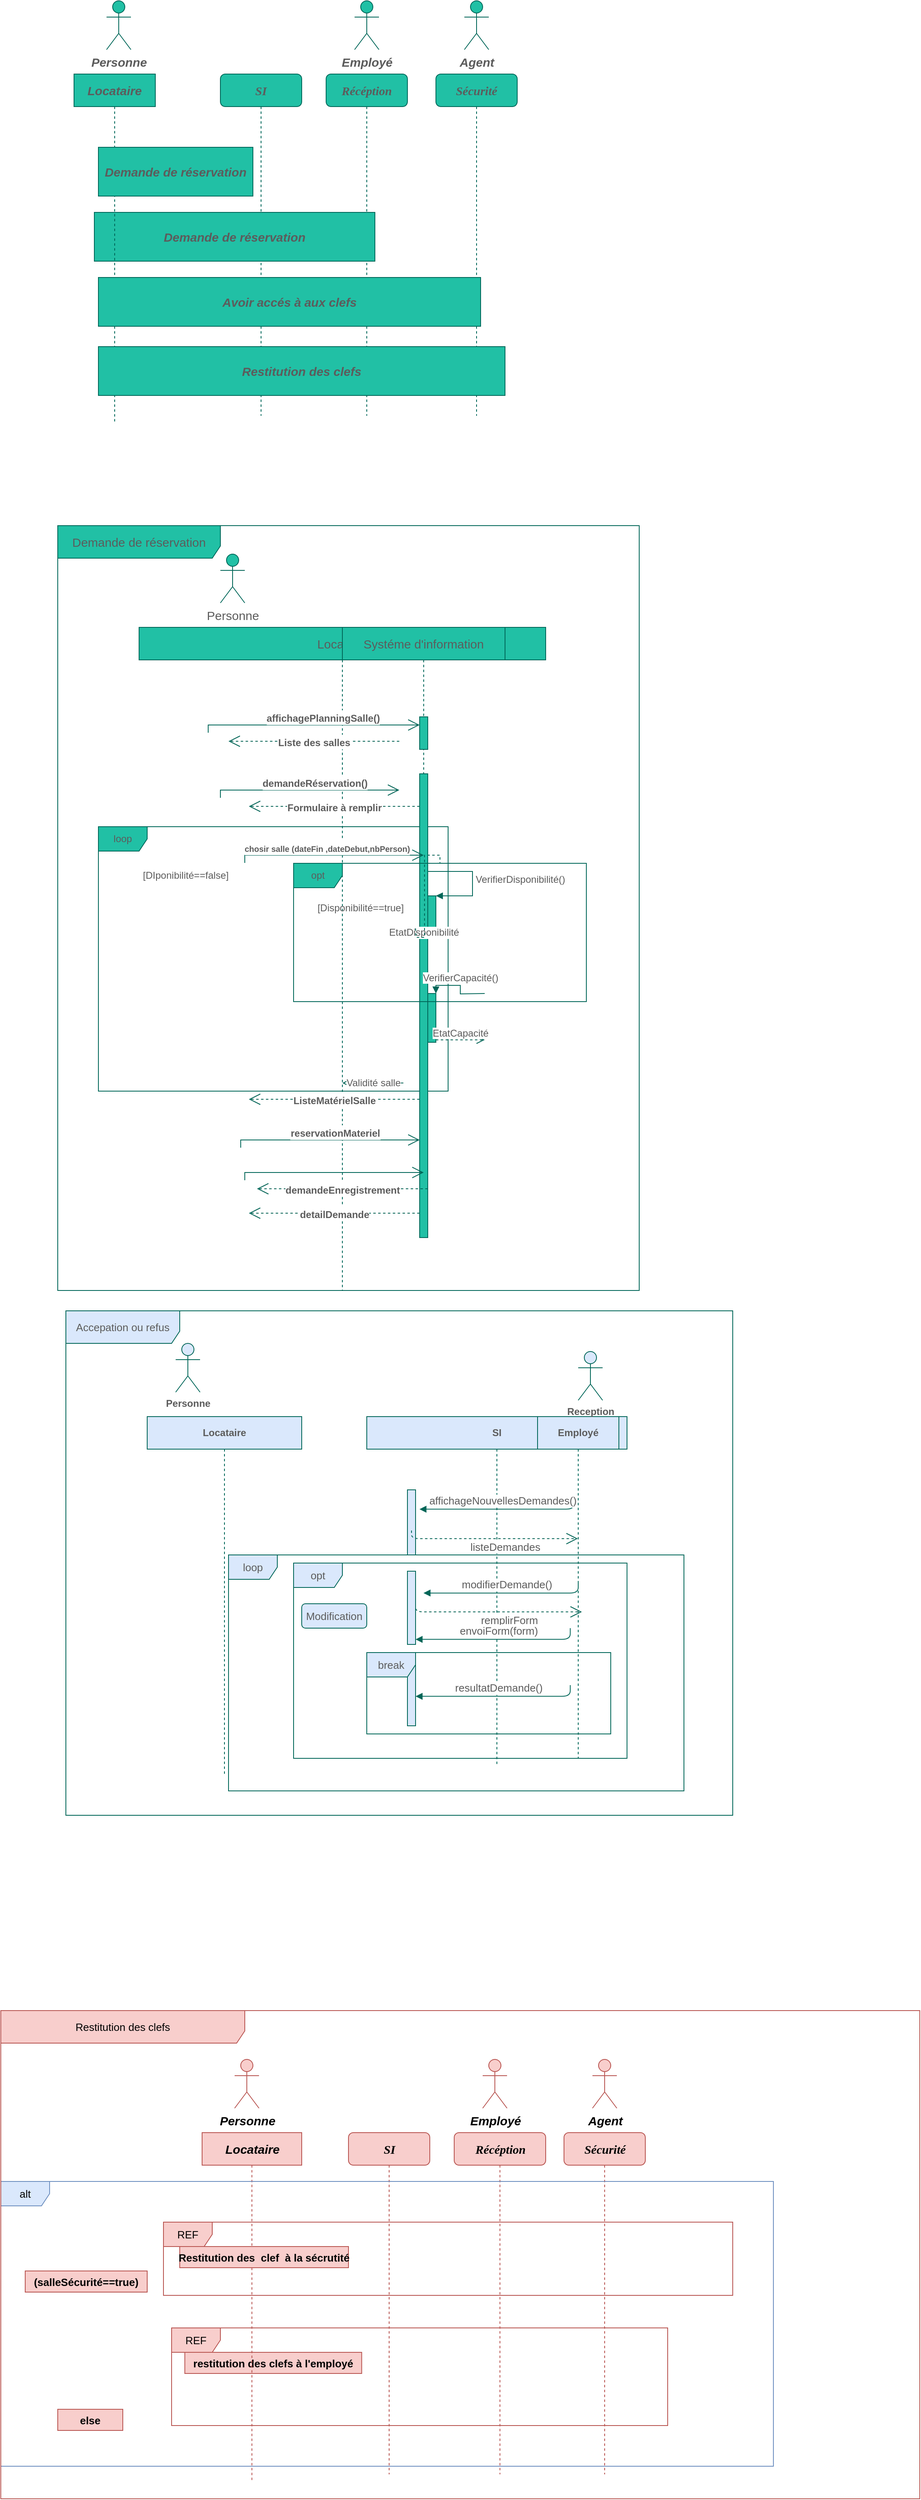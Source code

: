 <mxfile version="15.4.1" type="github">
  <diagram name="Page-1" id="13e1069c-82ec-6db2-03f1-153e76fe0fe0">
    <mxGraphModel dx="1210" dy="647" grid="1" gridSize="10" guides="1" tooltips="1" connect="1" arrows="1" fold="1" page="1" pageScale="1" pageWidth="1100" pageHeight="850" math="0" shadow="0">
      <root>
        <mxCell id="0" />
        <mxCell id="1" parent="0" />
        <mxCell id="7baba1c4bc27f4b0-2" value="SI" style="shape=umlLifeline;perimeter=lifelinePerimeter;whiteSpace=wrap;html=1;container=1;collapsible=0;recursiveResize=0;outlineConnect=0;rounded=1;shadow=0;comic=0;labelBackgroundColor=none;strokeWidth=1;fontFamily=Verdana;fontSize=15;align=center;fontStyle=3;fillColor=#21C0A5;strokeColor=#006658;fontColor=#5C5C5C;" parent="1" vertex="1">
          <mxGeometry x="270" y="90" width="100" height="420" as="geometry" />
        </mxCell>
        <mxCell id="7baba1c4bc27f4b0-3" value="Récéption" style="shape=umlLifeline;perimeter=lifelinePerimeter;whiteSpace=wrap;html=1;container=1;collapsible=0;recursiveResize=0;outlineConnect=0;rounded=1;shadow=0;comic=0;labelBackgroundColor=none;strokeWidth=1;fontFamily=Verdana;fontSize=15;align=center;fontStyle=3;fillColor=#21C0A5;strokeColor=#006658;fontColor=#5C5C5C;" parent="1" vertex="1">
          <mxGeometry x="400" y="90" width="100" height="420" as="geometry" />
        </mxCell>
        <mxCell id="7baba1c4bc27f4b0-4" value="Sécurité" style="shape=umlLifeline;perimeter=lifelinePerimeter;whiteSpace=wrap;html=1;container=1;collapsible=0;recursiveResize=0;outlineConnect=0;rounded=1;shadow=0;comic=0;labelBackgroundColor=none;strokeWidth=1;fontFamily=Verdana;fontSize=15;align=center;fontStyle=3;fillColor=#21C0A5;strokeColor=#006658;fontColor=#5C5C5C;" parent="1" vertex="1">
          <mxGeometry x="535" y="90" width="100" height="420" as="geometry" />
        </mxCell>
        <mxCell id="fXLn4IomJknicRwUJ-cM-1" value="Personne" style="shape=umlActor;verticalLabelPosition=bottom;verticalAlign=top;html=1;outlineConnect=0;fontSize=15;fontStyle=3;fillColor=#21C0A5;strokeColor=#006658;fontColor=#5C5C5C;" vertex="1" parent="1">
          <mxGeometry x="130" width="30" height="60" as="geometry" />
        </mxCell>
        <mxCell id="fXLn4IomJknicRwUJ-cM-2" value="Employé" style="shape=umlActor;verticalLabelPosition=bottom;verticalAlign=top;html=1;outlineConnect=0;fontSize=15;fontStyle=3;fillColor=#21C0A5;strokeColor=#006658;fontColor=#5C5C5C;" vertex="1" parent="1">
          <mxGeometry x="435" width="30" height="60" as="geometry" />
        </mxCell>
        <mxCell id="fXLn4IomJknicRwUJ-cM-3" value="Agent" style="shape=umlActor;verticalLabelPosition=bottom;verticalAlign=top;html=1;outlineConnect=0;fontSize=15;fontStyle=3;fillColor=#21C0A5;strokeColor=#006658;fontColor=#5C5C5C;" vertex="1" parent="1">
          <mxGeometry x="570" width="30" height="60" as="geometry" />
        </mxCell>
        <mxCell id="fXLn4IomJknicRwUJ-cM-9" value="Demande de réservation" style="rounded=0;whiteSpace=wrap;html=1;fontSize=15;fontStyle=3;fillColor=#21C0A5;strokeColor=#006658;fontColor=#5C5C5C;" vertex="1" parent="1">
          <mxGeometry x="115" y="260" width="345" height="60" as="geometry" />
        </mxCell>
        <mxCell id="fXLn4IomJknicRwUJ-cM-12" value="Locataire" style="shape=umlLifeline;perimeter=lifelinePerimeter;whiteSpace=wrap;html=1;container=1;collapsible=0;recursiveResize=0;outlineConnect=0;fontSize=15;fontStyle=3;fillColor=#21C0A5;strokeColor=#006658;fontColor=#5C5C5C;" vertex="1" parent="1">
          <mxGeometry x="90" y="90" width="100" height="430" as="geometry" />
        </mxCell>
        <mxCell id="SfOxnq9FErEjBgEwbFv1-1" value="Avoir accés à aux clefs" style="rounded=0;whiteSpace=wrap;html=1;fontSize=15;fontStyle=3;fillColor=#21C0A5;strokeColor=#006658;fontColor=#5C5C5C;" vertex="1" parent="1">
          <mxGeometry x="120" y="340" width="470" height="60" as="geometry" />
        </mxCell>
        <mxCell id="SfOxnq9FErEjBgEwbFv1-2" value="Restitution des clefs" style="rounded=0;whiteSpace=wrap;html=1;fontSize=15;fontStyle=3;fillColor=#21C0A5;strokeColor=#006658;fontColor=#5C5C5C;" vertex="1" parent="1">
          <mxGeometry x="120" y="425" width="500" height="60" as="geometry" />
        </mxCell>
        <mxCell id="fXLn4IomJknicRwUJ-cM-5" value="Demande de réservation" style="rounded=0;whiteSpace=wrap;html=1;fontSize=15;fontStyle=3;fillColor=#21C0A5;strokeColor=#006658;fontColor=#5C5C5C;" vertex="1" parent="1">
          <mxGeometry x="120" y="180" width="190" height="60" as="geometry" />
        </mxCell>
        <mxCell id="SfOxnq9FErEjBgEwbFv1-8" value="Locataire" style="shape=umlLifeline;perimeter=lifelinePerimeter;whiteSpace=wrap;html=1;container=1;collapsible=0;recursiveResize=0;outlineConnect=0;fontSize=15;fillColor=#21C0A5;strokeColor=#006658;fontColor=#5C5C5C;" vertex="1" parent="1">
          <mxGeometry x="170" y="770" width="500" height="815" as="geometry" />
        </mxCell>
        <mxCell id="SfOxnq9FErEjBgEwbFv1-20" value="" style="endArrow=open;endFill=1;endSize=12;html=1;rounded=0;fontSize=15;edgeStyle=orthogonalEdgeStyle;strokeColor=#006658;fontColor=#5C5C5C;" edge="1" parent="SfOxnq9FErEjBgEwbFv1-8" target="SfOxnq9FErEjBgEwbFv1-13">
          <mxGeometry width="160" relative="1" as="geometry">
            <mxPoint x="85" y="129.5" as="sourcePoint" />
            <mxPoint x="245" y="129.5" as="targetPoint" />
            <Array as="points">
              <mxPoint x="85" y="120" />
            </Array>
          </mxGeometry>
        </mxCell>
        <mxCell id="SfOxnq9FErEjBgEwbFv1-23" value="&lt;font size=&quot;1&quot;&gt;&lt;b style=&quot;font-size: 12px&quot;&gt;affichagePlanningSalle()&lt;/b&gt;&lt;/font&gt;" style="edgeLabel;html=1;align=center;verticalAlign=middle;resizable=0;points=[];fontSize=15;fontColor=#5C5C5C;" vertex="1" connectable="0" parent="SfOxnq9FErEjBgEwbFv1-20">
          <mxGeometry x="0.257" y="-2" relative="1" as="geometry">
            <mxPoint x="-19" y="-12" as="offset" />
          </mxGeometry>
        </mxCell>
        <mxCell id="SfOxnq9FErEjBgEwbFv1-64" value="loop" style="shape=umlFrame;whiteSpace=wrap;html=1;fontSize=12;fillColor=#21C0A5;strokeColor=#006658;fontColor=#5C5C5C;" vertex="1" parent="SfOxnq9FErEjBgEwbFv1-8">
          <mxGeometry x="-50" y="245" width="430" height="325" as="geometry" />
        </mxCell>
        <mxCell id="SfOxnq9FErEjBgEwbFv1-63" value="[DIponibilité==false]" style="text;html=1;strokeColor=none;fillColor=none;align=center;verticalAlign=middle;whiteSpace=wrap;rounded=0;fontSize=12;fontColor=#5C5C5C;" vertex="1" parent="SfOxnq9FErEjBgEwbFv1-8">
          <mxGeometry y="290" width="115" height="30" as="geometry" />
        </mxCell>
        <mxCell id="SfOxnq9FErEjBgEwbFv1-10" value="Demande de réservation" style="shape=umlFrame;whiteSpace=wrap;html=1;fontSize=15;width=200;height=40;fillColor=#21C0A5;strokeColor=#006658;fontColor=#5C5C5C;" vertex="1" parent="SfOxnq9FErEjBgEwbFv1-8">
          <mxGeometry x="-100" y="-125" width="715" height="940" as="geometry" />
        </mxCell>
        <mxCell id="SfOxnq9FErEjBgEwbFv1-9" value="Personne" style="shape=umlActor;verticalLabelPosition=bottom;verticalAlign=top;html=1;fontSize=15;fillColor=#21C0A5;strokeColor=#006658;fontColor=#5C5C5C;" vertex="1" parent="1">
          <mxGeometry x="270" y="680" width="30" height="60" as="geometry" />
        </mxCell>
        <mxCell id="SfOxnq9FErEjBgEwbFv1-12" value="Systéme d&#39;information" style="shape=umlLifeline;perimeter=lifelinePerimeter;whiteSpace=wrap;html=1;container=1;collapsible=0;recursiveResize=0;outlineConnect=0;fontSize=15;fillColor=#21C0A5;strokeColor=#006658;fontColor=#5C5C5C;" vertex="1" parent="1">
          <mxGeometry x="420" y="770" width="200" height="750" as="geometry" />
        </mxCell>
        <mxCell id="SfOxnq9FErEjBgEwbFv1-13" value="" style="html=1;points=[];perimeter=orthogonalPerimeter;fontSize=15;fillColor=#21C0A5;strokeColor=#006658;fontColor=#5C5C5C;" vertex="1" parent="SfOxnq9FErEjBgEwbFv1-12">
          <mxGeometry x="95" y="110" width="10" height="40" as="geometry" />
        </mxCell>
        <mxCell id="SfOxnq9FErEjBgEwbFv1-15" value="" style="html=1;points=[];perimeter=orthogonalPerimeter;fontSize=15;fillColor=#21C0A5;strokeColor=#006658;fontColor=#5C5C5C;" vertex="1" parent="SfOxnq9FErEjBgEwbFv1-12">
          <mxGeometry x="95" y="180" width="10" height="570" as="geometry" />
        </mxCell>
        <mxCell id="SfOxnq9FErEjBgEwbFv1-27" value="&lt;span style=&quot;font-size: 12px&quot;&gt;&lt;b&gt;Formulaire à remplir&lt;/b&gt;&lt;/span&gt;" style="endArrow=open;endSize=12;dashed=1;html=1;rounded=0;fontSize=15;edgeStyle=orthogonalEdgeStyle;strokeColor=#006658;fontColor=#5C5C5C;" edge="1" parent="SfOxnq9FErEjBgEwbFv1-12">
          <mxGeometry width="160" relative="1" as="geometry">
            <mxPoint x="95" y="220" as="sourcePoint" />
            <mxPoint x="-115" y="220" as="targetPoint" />
            <Array as="points">
              <mxPoint x="-115" y="220" />
            </Array>
          </mxGeometry>
        </mxCell>
        <mxCell id="SfOxnq9FErEjBgEwbFv1-28" value="" style="endArrow=open;endFill=1;endSize=12;html=1;rounded=0;fontSize=15;edgeStyle=orthogonalEdgeStyle;strokeColor=#006658;fontColor=#5C5C5C;" edge="1" parent="SfOxnq9FErEjBgEwbFv1-12">
          <mxGeometry width="160" relative="1" as="geometry">
            <mxPoint x="-120" y="289.5" as="sourcePoint" />
            <mxPoint x="100" y="280" as="targetPoint" />
            <Array as="points">
              <mxPoint x="-120" y="280" />
            </Array>
          </mxGeometry>
        </mxCell>
        <mxCell id="SfOxnq9FErEjBgEwbFv1-29" value="&lt;b&gt;&lt;font style=&quot;font-size: 10px&quot;&gt;chosir salle (dateFin ,dateDebut,nbPerson)&lt;/font&gt;&lt;/b&gt;" style="edgeLabel;html=1;align=center;verticalAlign=middle;resizable=0;points=[];fontSize=15;fontColor=#5C5C5C;" vertex="1" connectable="0" parent="SfOxnq9FErEjBgEwbFv1-28">
          <mxGeometry x="0.257" y="-2" relative="1" as="geometry">
            <mxPoint x="-34" y="-12" as="offset" />
          </mxGeometry>
        </mxCell>
        <mxCell id="SfOxnq9FErEjBgEwbFv1-30" value="" style="html=1;points=[];perimeter=orthogonalPerimeter;fontSize=10;fillColor=#21C0A5;strokeColor=#006658;fontColor=#5C5C5C;" vertex="1" parent="SfOxnq9FErEjBgEwbFv1-12">
          <mxGeometry x="105" y="330" width="10" height="40" as="geometry" />
        </mxCell>
        <mxCell id="SfOxnq9FErEjBgEwbFv1-31" value="&lt;font style=&quot;font-size: 12px&quot;&gt;VerifierDisponibilité()&lt;/font&gt;" style="edgeStyle=orthogonalEdgeStyle;html=1;align=left;spacingLeft=2;endArrow=block;rounded=0;entryX=1;entryY=0;fontSize=10;strokeColor=#006658;fontColor=#5C5C5C;" edge="1" target="SfOxnq9FErEjBgEwbFv1-30" parent="SfOxnq9FErEjBgEwbFv1-12" source="SfOxnq9FErEjBgEwbFv1-15">
          <mxGeometry relative="1" as="geometry">
            <mxPoint x="130" y="300" as="sourcePoint" />
            <Array as="points">
              <mxPoint x="160" y="300" />
              <mxPoint x="160" y="330" />
            </Array>
          </mxGeometry>
        </mxCell>
        <mxCell id="SfOxnq9FErEjBgEwbFv1-42" value="" style="html=1;points=[];perimeter=orthogonalPerimeter;fontSize=12;fillColor=#21C0A5;strokeColor=#006658;fontColor=#5C5C5C;" vertex="1" parent="SfOxnq9FErEjBgEwbFv1-12">
          <mxGeometry x="105" y="450" width="10" height="60" as="geometry" />
        </mxCell>
        <mxCell id="SfOxnq9FErEjBgEwbFv1-43" value="VerifierCapacité()" style="html=1;verticalAlign=bottom;endArrow=block;entryX=1;entryY=0;rounded=0;fontSize=12;edgeStyle=orthogonalEdgeStyle;strokeColor=#006658;fontColor=#5C5C5C;" edge="1" target="SfOxnq9FErEjBgEwbFv1-42" parent="SfOxnq9FErEjBgEwbFv1-12">
          <mxGeometry relative="1" as="geometry">
            <mxPoint x="175" y="450" as="sourcePoint" />
          </mxGeometry>
        </mxCell>
        <mxCell id="SfOxnq9FErEjBgEwbFv1-44" value="EtatCapacité" style="html=1;verticalAlign=bottom;endArrow=open;dashed=1;endSize=8;exitX=1;exitY=0.95;rounded=0;fontSize=12;edgeStyle=orthogonalEdgeStyle;strokeColor=#006658;fontColor=#5C5C5C;" edge="1" source="SfOxnq9FErEjBgEwbFv1-42" parent="SfOxnq9FErEjBgEwbFv1-12">
          <mxGeometry relative="1" as="geometry">
            <mxPoint x="175" y="507" as="targetPoint" />
          </mxGeometry>
        </mxCell>
        <mxCell id="SfOxnq9FErEjBgEwbFv1-48" value="&lt;span style=&quot;font-size: 12px&quot;&gt;&lt;b&gt;ListeMatérielSalle&lt;/b&gt;&lt;/span&gt;" style="endArrow=open;endSize=12;dashed=1;html=1;rounded=0;fontSize=15;edgeStyle=orthogonalEdgeStyle;strokeColor=#006658;fontColor=#5C5C5C;" edge="1" parent="SfOxnq9FErEjBgEwbFv1-12">
          <mxGeometry width="160" relative="1" as="geometry">
            <mxPoint x="95" y="580" as="sourcePoint" />
            <mxPoint x="-115" y="580" as="targetPoint" />
            <Array as="points">
              <mxPoint x="-115" y="580" />
            </Array>
          </mxGeometry>
        </mxCell>
        <mxCell id="SfOxnq9FErEjBgEwbFv1-50" value="" style="endArrow=open;endFill=1;endSize=12;html=1;rounded=0;fontSize=15;edgeStyle=orthogonalEdgeStyle;strokeColor=#006658;fontColor=#5C5C5C;" edge="1" parent="SfOxnq9FErEjBgEwbFv1-12">
          <mxGeometry width="160" relative="1" as="geometry">
            <mxPoint x="-125" y="639.5" as="sourcePoint" />
            <mxPoint x="95" y="630" as="targetPoint" />
            <Array as="points">
              <mxPoint x="-125" y="630" />
            </Array>
          </mxGeometry>
        </mxCell>
        <mxCell id="SfOxnq9FErEjBgEwbFv1-51" value="&lt;span style=&quot;font-size: 12px&quot;&gt;&lt;b&gt;reservationMateriel&lt;/b&gt;&lt;/span&gt;" style="edgeLabel;html=1;align=center;verticalAlign=middle;resizable=0;points=[];fontSize=15;fontColor=#5C5C5C;" vertex="1" connectable="0" parent="SfOxnq9FErEjBgEwbFv1-50">
          <mxGeometry x="0.257" y="-2" relative="1" as="geometry">
            <mxPoint x="-19" y="-12" as="offset" />
          </mxGeometry>
        </mxCell>
        <mxCell id="SfOxnq9FErEjBgEwbFv1-55" value="" style="endArrow=open;endFill=1;endSize=12;html=1;rounded=0;fontSize=15;edgeStyle=orthogonalEdgeStyle;strokeColor=#006658;fontColor=#5C5C5C;" edge="1" parent="SfOxnq9FErEjBgEwbFv1-12">
          <mxGeometry width="160" relative="1" as="geometry">
            <mxPoint x="-120" y="679.5" as="sourcePoint" />
            <mxPoint x="100" y="670" as="targetPoint" />
            <Array as="points">
              <mxPoint x="-120" y="670" />
            </Array>
          </mxGeometry>
        </mxCell>
        <mxCell id="SfOxnq9FErEjBgEwbFv1-58" value="&lt;span style=&quot;font-size: 12px&quot;&gt;&lt;b&gt;demandeEnregistrement&lt;/b&gt;&lt;/span&gt;" style="endArrow=open;endSize=12;dashed=1;html=1;rounded=0;fontSize=15;edgeStyle=orthogonalEdgeStyle;strokeColor=#006658;fontColor=#5C5C5C;" edge="1" parent="SfOxnq9FErEjBgEwbFv1-12">
          <mxGeometry width="160" relative="1" as="geometry">
            <mxPoint x="105" y="690" as="sourcePoint" />
            <mxPoint x="-105" y="690" as="targetPoint" />
            <Array as="points">
              <mxPoint x="-105" y="690" />
            </Array>
          </mxGeometry>
        </mxCell>
        <mxCell id="SfOxnq9FErEjBgEwbFv1-57" value="&lt;span style=&quot;font-size: 12px&quot;&gt;&lt;b&gt;detailDemande&lt;/b&gt;&lt;/span&gt;" style="endArrow=open;endSize=12;dashed=1;html=1;rounded=0;fontSize=15;edgeStyle=orthogonalEdgeStyle;strokeColor=#006658;fontColor=#5C5C5C;" edge="1" parent="SfOxnq9FErEjBgEwbFv1-12">
          <mxGeometry width="160" relative="1" as="geometry">
            <mxPoint x="95" y="720" as="sourcePoint" />
            <mxPoint x="-115" y="720" as="targetPoint" />
            <Array as="points">
              <mxPoint x="-115" y="720" />
            </Array>
          </mxGeometry>
        </mxCell>
        <mxCell id="SfOxnq9FErEjBgEwbFv1-22" value="&lt;font style=&quot;font-size: 12px&quot;&gt;&lt;b&gt;Liste des salles&lt;/b&gt;&lt;/font&gt;" style="endArrow=open;endSize=12;dashed=1;html=1;rounded=0;fontSize=15;edgeStyle=orthogonalEdgeStyle;strokeColor=#006658;fontColor=#5C5C5C;" edge="1" parent="1">
          <mxGeometry width="160" relative="1" as="geometry">
            <mxPoint x="490" y="910" as="sourcePoint" />
            <mxPoint x="280" y="910" as="targetPoint" />
            <Array as="points">
              <mxPoint x="280" y="910" />
            </Array>
          </mxGeometry>
        </mxCell>
        <mxCell id="SfOxnq9FErEjBgEwbFv1-25" value="" style="endArrow=open;endFill=1;endSize=12;html=1;rounded=0;fontSize=15;edgeStyle=orthogonalEdgeStyle;strokeColor=#006658;fontColor=#5C5C5C;" edge="1" parent="1">
          <mxGeometry width="160" relative="1" as="geometry">
            <mxPoint x="270" y="979.5" as="sourcePoint" />
            <mxPoint x="490" y="970" as="targetPoint" />
            <Array as="points">
              <mxPoint x="270" y="970" />
            </Array>
          </mxGeometry>
        </mxCell>
        <mxCell id="SfOxnq9FErEjBgEwbFv1-26" value="&lt;span style=&quot;font-size: 12px&quot;&gt;&lt;b&gt;demandeRéservation()&lt;/b&gt;&lt;/span&gt;" style="edgeLabel;html=1;align=center;verticalAlign=middle;resizable=0;points=[];fontSize=15;fontColor=#5C5C5C;" vertex="1" connectable="0" parent="SfOxnq9FErEjBgEwbFv1-25">
          <mxGeometry x="0.257" y="-2" relative="1" as="geometry">
            <mxPoint x="-19" y="-12" as="offset" />
          </mxGeometry>
        </mxCell>
        <mxCell id="SfOxnq9FErEjBgEwbFv1-35" value="EtatDisponibilité" style="endArrow=open;endSize=12;dashed=1;html=1;rounded=0;fontSize=12;edgeStyle=orthogonalEdgeStyle;startArrow=none;strokeColor=#006658;fontColor=#5C5C5C;" edge="1" parent="1" source="SfOxnq9FErEjBgEwbFv1-60" target="SfOxnq9FErEjBgEwbFv1-12">
          <mxGeometry width="160" relative="1" as="geometry">
            <mxPoint x="510" y="1140" as="sourcePoint" />
            <mxPoint x="513.52" y="1158.76" as="targetPoint" />
            <Array as="points">
              <mxPoint x="660" y="1140" />
              <mxPoint x="660" y="1160" />
            </Array>
          </mxGeometry>
        </mxCell>
        <mxCell id="SfOxnq9FErEjBgEwbFv1-47" value="Validité salle" style="endArrow=open;endSize=12;dashed=1;html=1;rounded=0;fontSize=12;edgeStyle=orthogonalEdgeStyle;strokeColor=#006658;fontColor=#5C5C5C;" edge="1" parent="1" target="SfOxnq9FErEjBgEwbFv1-8">
          <mxGeometry width="160" relative="1" as="geometry">
            <mxPoint x="495" y="1330" as="sourcePoint" />
            <mxPoint x="655" y="1330" as="targetPoint" />
            <Array as="points">
              <mxPoint x="430" y="1330" />
              <mxPoint x="430" y="1310" />
            </Array>
          </mxGeometry>
        </mxCell>
        <mxCell id="SfOxnq9FErEjBgEwbFv1-61" value="[Disponibilité==true]" style="text;html=1;strokeColor=none;fillColor=none;align=center;verticalAlign=middle;whiteSpace=wrap;rounded=0;fontSize=12;fontColor=#5C5C5C;" vertex="1" parent="1">
          <mxGeometry x="385" y="1100" width="115" height="30" as="geometry" />
        </mxCell>
        <mxCell id="SfOxnq9FErEjBgEwbFv1-60" value="opt" style="shape=umlFrame;whiteSpace=wrap;html=1;fontSize=12;fillColor=#21C0A5;strokeColor=#006658;fontColor=#5C5C5C;" vertex="1" parent="1">
          <mxGeometry x="360" y="1060" width="360" height="170" as="geometry" />
        </mxCell>
        <mxCell id="SfOxnq9FErEjBgEwbFv1-65" value="" style="endArrow=none;endSize=12;dashed=1;html=1;rounded=0;fontSize=12;edgeStyle=orthogonalEdgeStyle;strokeColor=#006658;fontColor=#5C5C5C;" edge="1" parent="1" target="SfOxnq9FErEjBgEwbFv1-60">
          <mxGeometry width="160" relative="1" as="geometry">
            <mxPoint x="510" y="1140" as="sourcePoint" />
            <mxPoint x="499.5" y="1160" as="targetPoint" />
            <Array as="points" />
          </mxGeometry>
        </mxCell>
        <mxCell id="SfOxnq9FErEjBgEwbFv1-80" value="SI" style="shape=umlLifeline;perimeter=lifelinePerimeter;whiteSpace=wrap;html=1;container=1;collapsible=0;recursiveResize=0;outlineConnect=0;fontSize=12;fontColor=#5C5C5C;fillColor=#DAE8FC;strokeColor=#006658;fontStyle=1" vertex="1" parent="1">
          <mxGeometry x="450" y="1740" width="320" height="430" as="geometry" />
        </mxCell>
        <mxCell id="SfOxnq9FErEjBgEwbFv1-99" value="" style="html=1;points=[];perimeter=orthogonalPerimeter;rounded=0;sketch=0;fontColor=#5C5C5C;strokeColor=#006658;fillColor=#DAE8FC;fontStyle=1" vertex="1" parent="SfOxnq9FErEjBgEwbFv1-80">
          <mxGeometry x="50" y="90" width="10" height="80" as="geometry" />
        </mxCell>
        <mxCell id="SfOxnq9FErEjBgEwbFv1-105" value="" style="html=1;points=[];perimeter=orthogonalPerimeter;rounded=0;sketch=0;fontColor=#5C5C5C;strokeColor=#006658;fillColor=#DAE8FC;fontStyle=1" vertex="1" parent="SfOxnq9FErEjBgEwbFv1-80">
          <mxGeometry x="50" y="190" width="10" height="90" as="geometry" />
        </mxCell>
        <mxCell id="SfOxnq9FErEjBgEwbFv1-123" value="opt" style="shape=umlFrame;whiteSpace=wrap;html=1;rounded=0;sketch=0;fontSize=13;fontColor=#5C5C5C;strokeColor=#006658;fillColor=#DAE8FC;" vertex="1" parent="SfOxnq9FErEjBgEwbFv1-80">
          <mxGeometry x="-90" y="180" width="410" height="240" as="geometry" />
        </mxCell>
        <mxCell id="SfOxnq9FErEjBgEwbFv1-124" value="Modification" style="rounded=1;whiteSpace=wrap;html=1;sketch=0;fontSize=13;fontColor=#5C5C5C;strokeColor=#006658;fillColor=#DAE8FC;" vertex="1" parent="SfOxnq9FErEjBgEwbFv1-80">
          <mxGeometry x="-80" y="230" width="80" height="30" as="geometry" />
        </mxCell>
        <mxCell id="SfOxnq9FErEjBgEwbFv1-81" value="Employé" style="shape=umlLifeline;perimeter=lifelinePerimeter;whiteSpace=wrap;html=1;container=1;collapsible=0;recursiveResize=0;outlineConnect=0;fontSize=12;fontColor=#5C5C5C;fillColor=#DAE8FC;strokeColor=#006658;fontStyle=1" vertex="1" parent="1">
          <mxGeometry x="660" y="1740" width="100" height="420" as="geometry" />
        </mxCell>
        <mxCell id="SfOxnq9FErEjBgEwbFv1-111" value="affichageNouvellesDemandes()" style="html=1;verticalAlign=bottom;endArrow=block;rounded=1;sketch=0;fontSize=13;fontColor=#5C5C5C;strokeColor=#006658;fillColor=#21C0A5;edgeStyle=orthogonalEdgeStyle;curved=0;entryX=1.477;entryY=0.297;entryDx=0;entryDy=0;entryPerimeter=0;" edge="1" parent="SfOxnq9FErEjBgEwbFv1-81" target="SfOxnq9FErEjBgEwbFv1-99">
          <mxGeometry width="80" relative="1" as="geometry">
            <mxPoint x="45" y="100" as="sourcePoint" />
            <mxPoint x="-155" y="110" as="targetPoint" />
            <Array as="points">
              <mxPoint x="45" y="114" />
            </Array>
          </mxGeometry>
        </mxCell>
        <mxCell id="SfOxnq9FErEjBgEwbFv1-82" value="Locataire" style="shape=umlLifeline;perimeter=lifelinePerimeter;whiteSpace=wrap;html=1;container=1;collapsible=0;recursiveResize=0;outlineConnect=0;fontSize=12;fontColor=#5C5C5C;fillColor=#DAE8FC;strokeColor=#006658;fontStyle=1" vertex="1" parent="1">
          <mxGeometry x="180" y="1740" width="190" height="440" as="geometry" />
        </mxCell>
        <mxCell id="SfOxnq9FErEjBgEwbFv1-83" value="Personne" style="shape=umlActor;verticalLabelPosition=bottom;verticalAlign=top;html=1;rounded=0;sketch=0;fontColor=#5C5C5C;strokeColor=#006658;fillColor=#DAE8FC;fontStyle=1" vertex="1" parent="1">
          <mxGeometry x="215" y="1650" width="30" height="60" as="geometry" />
        </mxCell>
        <mxCell id="SfOxnq9FErEjBgEwbFv1-97" value="Reception" style="shape=umlActor;verticalLabelPosition=bottom;verticalAlign=top;html=1;rounded=0;sketch=0;fontColor=#5C5C5C;strokeColor=#006658;fillColor=#DAE8FC;fontStyle=1" vertex="1" parent="1">
          <mxGeometry x="710" y="1660" width="30" height="60" as="geometry" />
        </mxCell>
        <mxCell id="SfOxnq9FErEjBgEwbFv1-104" value="" style="html=1;points=[];perimeter=orthogonalPerimeter;rounded=0;sketch=0;fontColor=#5C5C5C;strokeColor=#006658;fillColor=#DAE8FC;fontStyle=1" vertex="1" parent="1">
          <mxGeometry x="500" y="2040" width="10" height="80" as="geometry" />
        </mxCell>
        <mxCell id="SfOxnq9FErEjBgEwbFv1-112" value="listeDemandes" style="endArrow=open;endSize=12;dashed=1;html=1;rounded=1;sketch=0;fontSize=13;fontColor=#5C5C5C;strokeColor=#006658;fillColor=#21C0A5;edgeStyle=orthogonalEdgeStyle;curved=0;" edge="1" parent="1" target="SfOxnq9FErEjBgEwbFv1-81">
          <mxGeometry x="0.166" y="-10" width="160" relative="1" as="geometry">
            <mxPoint x="505" y="1880" as="sourcePoint" />
            <mxPoint x="665" y="1880" as="targetPoint" />
            <Array as="points">
              <mxPoint x="505" y="1890" />
            </Array>
            <mxPoint as="offset" />
          </mxGeometry>
        </mxCell>
        <mxCell id="SfOxnq9FErEjBgEwbFv1-114" value="modifierDemande()" style="html=1;verticalAlign=bottom;endArrow=block;rounded=1;sketch=0;fontSize=13;fontColor=#5C5C5C;strokeColor=#006658;fillColor=#21C0A5;edgeStyle=orthogonalEdgeStyle;curved=0;entryX=1.477;entryY=0.297;entryDx=0;entryDy=0;entryPerimeter=0;" edge="1" parent="1">
          <mxGeometry width="80" relative="1" as="geometry">
            <mxPoint x="710" y="1943.1" as="sourcePoint" />
            <mxPoint x="519.77" y="1956.86" as="targetPoint" />
            <Array as="points">
              <mxPoint x="710" y="1957.1" />
            </Array>
          </mxGeometry>
        </mxCell>
        <mxCell id="SfOxnq9FErEjBgEwbFv1-115" value="remplirForm" style="endArrow=open;endSize=12;dashed=1;html=1;rounded=1;sketch=0;fontSize=13;fontColor=#5C5C5C;strokeColor=#006658;fillColor=#21C0A5;edgeStyle=orthogonalEdgeStyle;curved=0;" edge="1" parent="1">
          <mxGeometry x="0.166" y="-10" width="160" relative="1" as="geometry">
            <mxPoint x="510" y="1970" as="sourcePoint" />
            <mxPoint x="714.5" y="1980" as="targetPoint" />
            <Array as="points">
              <mxPoint x="510" y="1980" />
            </Array>
            <mxPoint as="offset" />
          </mxGeometry>
        </mxCell>
        <mxCell id="SfOxnq9FErEjBgEwbFv1-116" value="envoiForm(form)" style="html=1;verticalAlign=bottom;endArrow=block;rounded=1;sketch=0;fontSize=13;fontColor=#5C5C5C;strokeColor=#006658;fillColor=#21C0A5;edgeStyle=orthogonalEdgeStyle;curved=0;entryX=1.477;entryY=0.297;entryDx=0;entryDy=0;entryPerimeter=0;" edge="1" parent="1">
          <mxGeometry width="80" relative="1" as="geometry">
            <mxPoint x="700.23" y="2000" as="sourcePoint" />
            <mxPoint x="510" y="2013.76" as="targetPoint" />
            <Array as="points">
              <mxPoint x="700.23" y="2014" />
            </Array>
          </mxGeometry>
        </mxCell>
        <mxCell id="SfOxnq9FErEjBgEwbFv1-118" value="resultatDemande()" style="html=1;verticalAlign=bottom;endArrow=block;rounded=1;sketch=0;fontSize=13;fontColor=#5C5C5C;strokeColor=#006658;fillColor=#21C0A5;edgeStyle=orthogonalEdgeStyle;curved=0;entryX=1.477;entryY=0.297;entryDx=0;entryDy=0;entryPerimeter=0;" edge="1" parent="1">
          <mxGeometry width="80" relative="1" as="geometry">
            <mxPoint x="700.23" y="2070" as="sourcePoint" />
            <mxPoint x="510" y="2083.76" as="targetPoint" />
            <Array as="points">
              <mxPoint x="700.23" y="2084" />
            </Array>
          </mxGeometry>
        </mxCell>
        <mxCell id="SfOxnq9FErEjBgEwbFv1-121" value="break" style="shape=umlFrame;whiteSpace=wrap;html=1;rounded=0;sketch=0;fontSize=13;fontColor=#5C5C5C;strokeColor=#006658;fillColor=#DAE8FC;" vertex="1" parent="1">
          <mxGeometry x="450" y="2030" width="300" height="100" as="geometry" />
        </mxCell>
        <mxCell id="SfOxnq9FErEjBgEwbFv1-122" value="loop" style="shape=umlFrame;whiteSpace=wrap;html=1;rounded=0;sketch=0;fontSize=13;fontColor=#5C5C5C;strokeColor=#006658;fillColor=#DAE8FC;" vertex="1" parent="1">
          <mxGeometry x="280" y="1910" width="560" height="290" as="geometry" />
        </mxCell>
        <mxCell id="SfOxnq9FErEjBgEwbFv1-120" value="Accepation ou refus" style="shape=umlFrame;whiteSpace=wrap;html=1;rounded=0;sketch=0;fontSize=13;fontColor=#5C5C5C;strokeColor=#006658;fillColor=#DAE8FC;width=140;height=40;" vertex="1" parent="1">
          <mxGeometry x="80" y="1610" width="820" height="620" as="geometry" />
        </mxCell>
        <mxCell id="SfOxnq9FErEjBgEwbFv1-136" value="SI" style="shape=umlLifeline;perimeter=lifelinePerimeter;whiteSpace=wrap;html=1;container=1;collapsible=0;recursiveResize=0;outlineConnect=0;rounded=1;shadow=0;comic=0;labelBackgroundColor=none;strokeWidth=1;fontFamily=Verdana;fontSize=15;align=center;fontStyle=3;fillColor=#f8cecc;strokeColor=#b85450;" vertex="1" parent="1">
          <mxGeometry x="427.5" y="2620" width="100" height="420" as="geometry" />
        </mxCell>
        <mxCell id="SfOxnq9FErEjBgEwbFv1-150" value="restitution des clefs à l&#39;employé" style="text;align=center;fontStyle=1;verticalAlign=middle;spacingLeft=3;spacingRight=3;strokeColor=#b85450;rotatable=0;points=[[0,0.5],[1,0.5]];portConstraint=eastwest;rounded=0;sketch=0;fontSize=13;fillColor=#f8cecc;" vertex="1" parent="SfOxnq9FErEjBgEwbFv1-136">
          <mxGeometry x="-201.25" y="270" width="217.5" height="26" as="geometry" />
        </mxCell>
        <mxCell id="SfOxnq9FErEjBgEwbFv1-137" value="Récéption" style="shape=umlLifeline;perimeter=lifelinePerimeter;whiteSpace=wrap;html=1;container=1;collapsible=0;recursiveResize=0;outlineConnect=0;rounded=1;shadow=0;comic=0;labelBackgroundColor=none;strokeWidth=1;fontFamily=Verdana;fontSize=15;align=center;fontStyle=3;fillColor=#f8cecc;strokeColor=#b85450;" vertex="1" parent="1">
          <mxGeometry x="557.5" y="2620" width="112.5" height="420" as="geometry" />
        </mxCell>
        <mxCell id="SfOxnq9FErEjBgEwbFv1-138" value="Sécurité" style="shape=umlLifeline;perimeter=lifelinePerimeter;whiteSpace=wrap;html=1;container=1;collapsible=0;recursiveResize=0;outlineConnect=0;rounded=1;shadow=0;comic=0;labelBackgroundColor=none;strokeWidth=1;fontFamily=Verdana;fontSize=15;align=center;fontStyle=3;fillColor=#f8cecc;strokeColor=#b85450;" vertex="1" parent="1">
          <mxGeometry x="692.5" y="2620" width="100" height="420" as="geometry" />
        </mxCell>
        <mxCell id="SfOxnq9FErEjBgEwbFv1-139" value="Personne" style="shape=umlActor;verticalLabelPosition=bottom;verticalAlign=top;html=1;outlineConnect=0;fontSize=15;fontStyle=3;fillColor=#f8cecc;strokeColor=#b85450;" vertex="1" parent="1">
          <mxGeometry x="287.5" y="2530" width="30" height="60" as="geometry" />
        </mxCell>
        <mxCell id="SfOxnq9FErEjBgEwbFv1-140" value="Employé" style="shape=umlActor;verticalLabelPosition=bottom;verticalAlign=top;html=1;outlineConnect=0;fontSize=15;fontStyle=3;fillColor=#f8cecc;strokeColor=#b85450;" vertex="1" parent="1">
          <mxGeometry x="592.5" y="2530" width="30" height="60" as="geometry" />
        </mxCell>
        <mxCell id="SfOxnq9FErEjBgEwbFv1-141" value="Agent" style="shape=umlActor;verticalLabelPosition=bottom;verticalAlign=top;html=1;outlineConnect=0;fontSize=15;fontStyle=3;fillColor=#f8cecc;strokeColor=#b85450;" vertex="1" parent="1">
          <mxGeometry x="727.5" y="2530" width="30" height="60" as="geometry" />
        </mxCell>
        <mxCell id="SfOxnq9FErEjBgEwbFv1-143" value="Locataire" style="shape=umlLifeline;perimeter=lifelinePerimeter;whiteSpace=wrap;html=1;container=1;collapsible=0;recursiveResize=0;outlineConnect=0;fontSize=15;fontStyle=3;fillColor=#f8cecc;strokeColor=#b85450;" vertex="1" parent="1">
          <mxGeometry x="247.5" y="2620" width="122.5" height="430" as="geometry" />
        </mxCell>
        <mxCell id="SfOxnq9FErEjBgEwbFv1-149" value="Restitution des  clef  à la sécrutité" style="text;align=center;fontStyle=1;verticalAlign=middle;spacingLeft=3;spacingRight=3;strokeColor=#b85450;rotatable=0;points=[[0,0.5],[1,0.5]];portConstraint=eastwest;rounded=0;sketch=0;fontSize=13;fillColor=#f8cecc;" vertex="1" parent="SfOxnq9FErEjBgEwbFv1-143">
          <mxGeometry x="-27.5" y="140" width="207.5" height="26" as="geometry" />
        </mxCell>
        <mxCell id="SfOxnq9FErEjBgEwbFv1-147" value="REF" style="shape=umlFrame;whiteSpace=wrap;html=1;rounded=0;sketch=0;fontSize=13;strokeColor=#b85450;fillColor=#f8cecc;" vertex="1" parent="1">
          <mxGeometry x="210" y="2860" width="610" height="120" as="geometry" />
        </mxCell>
        <mxCell id="SfOxnq9FErEjBgEwbFv1-151" value="alt" style="shape=umlFrame;whiteSpace=wrap;html=1;rounded=0;sketch=0;fontSize=13;strokeColor=#6c8ebf;fillColor=#dae8fc;" vertex="1" parent="1">
          <mxGeometry y="2680" width="950" height="350" as="geometry" />
        </mxCell>
        <mxCell id="SfOxnq9FErEjBgEwbFv1-153" value="(salleSécurité==true)" style="text;align=center;fontStyle=1;verticalAlign=middle;spacingLeft=3;spacingRight=3;strokeColor=#b85450;rotatable=0;points=[[0,0.5],[1,0.5]];portConstraint=eastwest;rounded=0;sketch=0;fontSize=13;fillColor=#f8cecc;" vertex="1" parent="1">
          <mxGeometry x="30" y="2790" width="150" height="26" as="geometry" />
        </mxCell>
        <mxCell id="SfOxnq9FErEjBgEwbFv1-154" value="else" style="text;align=center;fontStyle=1;verticalAlign=middle;spacingLeft=3;spacingRight=3;strokeColor=#b85450;rotatable=0;points=[[0,0.5],[1,0.5]];portConstraint=eastwest;rounded=0;sketch=0;fontSize=13;fillColor=#f8cecc;" vertex="1" parent="1">
          <mxGeometry x="70" y="2960" width="80" height="26" as="geometry" />
        </mxCell>
        <mxCell id="SfOxnq9FErEjBgEwbFv1-156" value="Restitution des clefs" style="shape=umlFrame;whiteSpace=wrap;html=1;rounded=0;sketch=0;fontSize=13;strokeColor=#b85450;fillColor=#f8cecc;width=300;height=40;" vertex="1" parent="1">
          <mxGeometry y="2470" width="1130" height="600" as="geometry" />
        </mxCell>
        <mxCell id="SfOxnq9FErEjBgEwbFv1-148" value="REF" style="shape=umlFrame;whiteSpace=wrap;html=1;rounded=0;sketch=0;fontSize=13;strokeColor=#b85450;fillColor=#f8cecc;" vertex="1" parent="1">
          <mxGeometry x="200" y="2730" width="700" height="90" as="geometry" />
        </mxCell>
      </root>
    </mxGraphModel>
  </diagram>
</mxfile>
